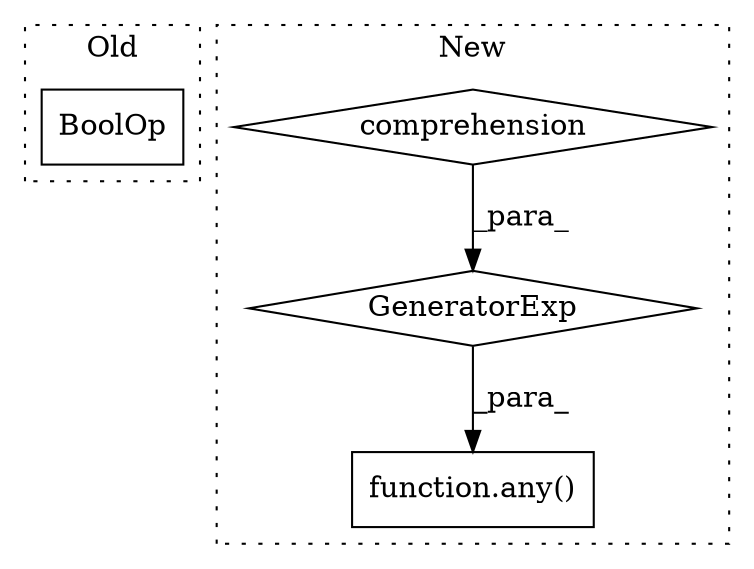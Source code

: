 digraph G {
subgraph cluster0 {
1 [label="BoolOp" a="72" s="5847" l="51" shape="box"];
label = "Old";
style="dotted";
}
subgraph cluster1 {
2 [label="function.any()" a="75" s="5847,5852" l="4,44" shape="box"];
3 [label="comprehension" a="45" s="5871" l="3" shape="diamond"];
4 [label="GeneratorExp" a="55" s="5851" l="1" shape="diamond"];
label = "New";
style="dotted";
}
3 -> 4 [label="_para_"];
4 -> 2 [label="_para_"];
}